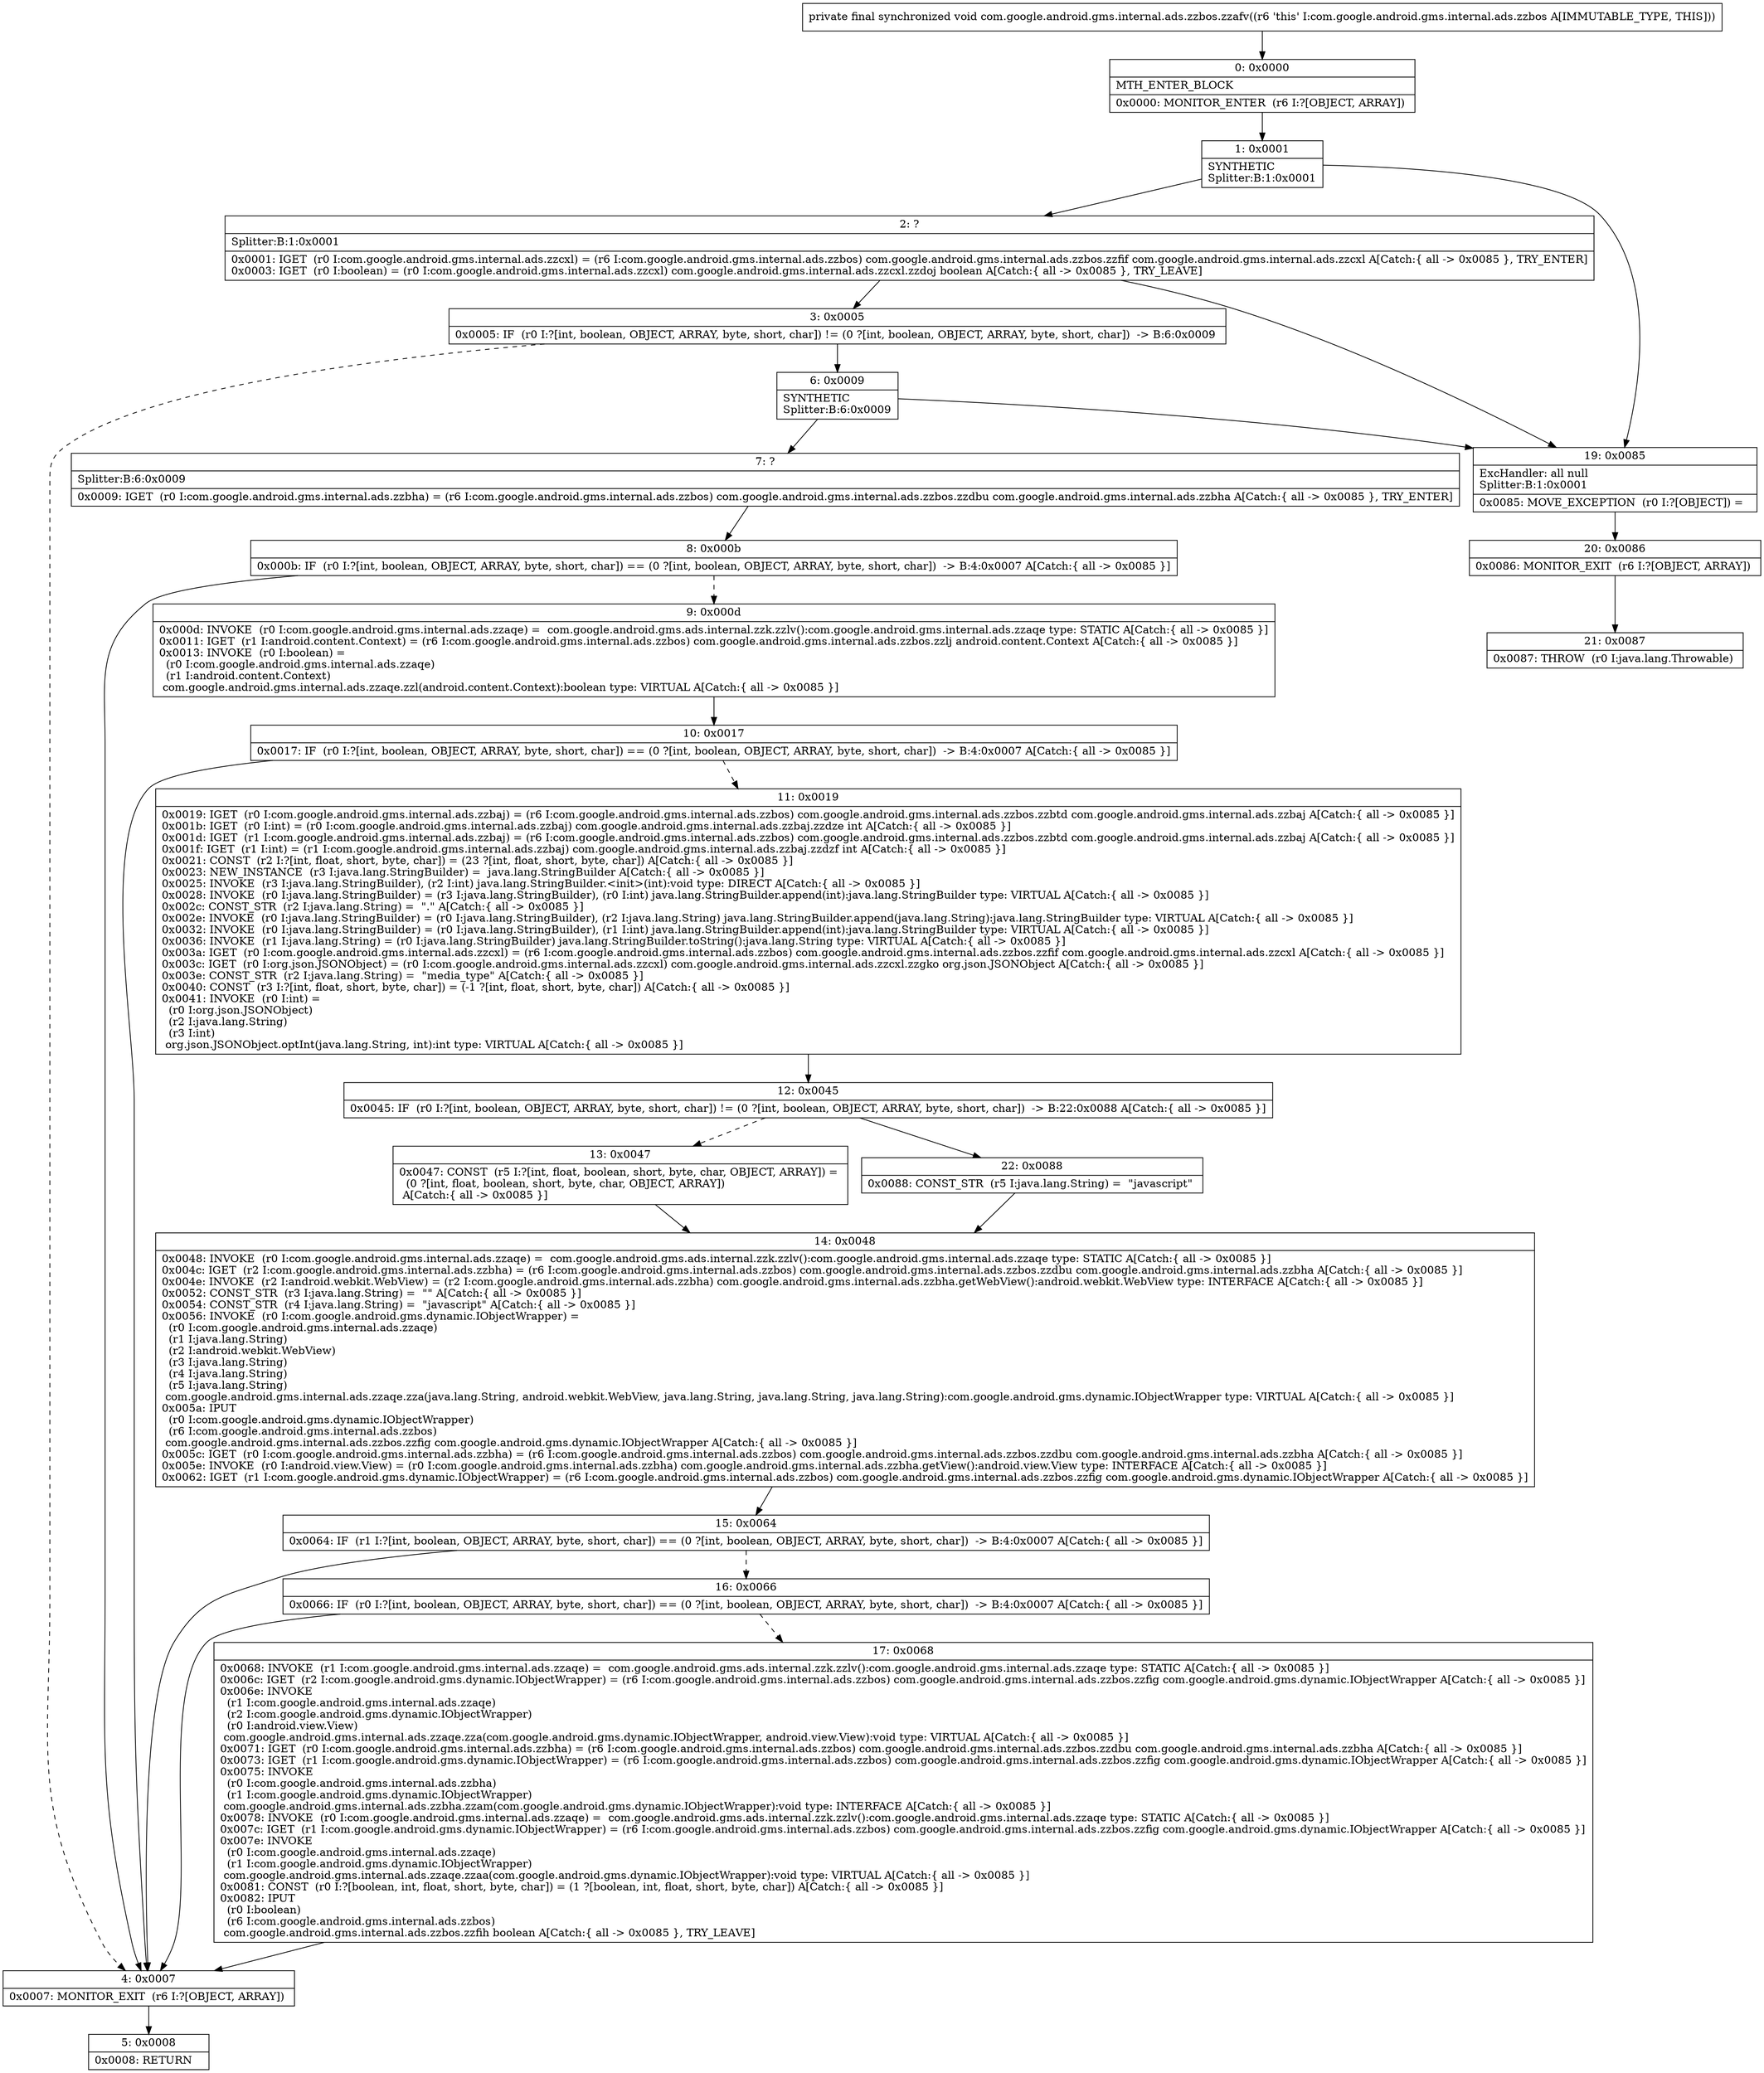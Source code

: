 digraph "CFG forcom.google.android.gms.internal.ads.zzbos.zzafv()V" {
Node_0 [shape=record,label="{0\:\ 0x0000|MTH_ENTER_BLOCK\l|0x0000: MONITOR_ENTER  (r6 I:?[OBJECT, ARRAY]) \l}"];
Node_1 [shape=record,label="{1\:\ 0x0001|SYNTHETIC\lSplitter:B:1:0x0001\l}"];
Node_2 [shape=record,label="{2\:\ ?|Splitter:B:1:0x0001\l|0x0001: IGET  (r0 I:com.google.android.gms.internal.ads.zzcxl) = (r6 I:com.google.android.gms.internal.ads.zzbos) com.google.android.gms.internal.ads.zzbos.zzfif com.google.android.gms.internal.ads.zzcxl A[Catch:\{ all \-\> 0x0085 \}, TRY_ENTER]\l0x0003: IGET  (r0 I:boolean) = (r0 I:com.google.android.gms.internal.ads.zzcxl) com.google.android.gms.internal.ads.zzcxl.zzdoj boolean A[Catch:\{ all \-\> 0x0085 \}, TRY_LEAVE]\l}"];
Node_3 [shape=record,label="{3\:\ 0x0005|0x0005: IF  (r0 I:?[int, boolean, OBJECT, ARRAY, byte, short, char]) != (0 ?[int, boolean, OBJECT, ARRAY, byte, short, char])  \-\> B:6:0x0009 \l}"];
Node_4 [shape=record,label="{4\:\ 0x0007|0x0007: MONITOR_EXIT  (r6 I:?[OBJECT, ARRAY]) \l}"];
Node_5 [shape=record,label="{5\:\ 0x0008|0x0008: RETURN   \l}"];
Node_6 [shape=record,label="{6\:\ 0x0009|SYNTHETIC\lSplitter:B:6:0x0009\l}"];
Node_7 [shape=record,label="{7\:\ ?|Splitter:B:6:0x0009\l|0x0009: IGET  (r0 I:com.google.android.gms.internal.ads.zzbha) = (r6 I:com.google.android.gms.internal.ads.zzbos) com.google.android.gms.internal.ads.zzbos.zzdbu com.google.android.gms.internal.ads.zzbha A[Catch:\{ all \-\> 0x0085 \}, TRY_ENTER]\l}"];
Node_8 [shape=record,label="{8\:\ 0x000b|0x000b: IF  (r0 I:?[int, boolean, OBJECT, ARRAY, byte, short, char]) == (0 ?[int, boolean, OBJECT, ARRAY, byte, short, char])  \-\> B:4:0x0007 A[Catch:\{ all \-\> 0x0085 \}]\l}"];
Node_9 [shape=record,label="{9\:\ 0x000d|0x000d: INVOKE  (r0 I:com.google.android.gms.internal.ads.zzaqe) =  com.google.android.gms.ads.internal.zzk.zzlv():com.google.android.gms.internal.ads.zzaqe type: STATIC A[Catch:\{ all \-\> 0x0085 \}]\l0x0011: IGET  (r1 I:android.content.Context) = (r6 I:com.google.android.gms.internal.ads.zzbos) com.google.android.gms.internal.ads.zzbos.zzlj android.content.Context A[Catch:\{ all \-\> 0x0085 \}]\l0x0013: INVOKE  (r0 I:boolean) = \l  (r0 I:com.google.android.gms.internal.ads.zzaqe)\l  (r1 I:android.content.Context)\l com.google.android.gms.internal.ads.zzaqe.zzl(android.content.Context):boolean type: VIRTUAL A[Catch:\{ all \-\> 0x0085 \}]\l}"];
Node_10 [shape=record,label="{10\:\ 0x0017|0x0017: IF  (r0 I:?[int, boolean, OBJECT, ARRAY, byte, short, char]) == (0 ?[int, boolean, OBJECT, ARRAY, byte, short, char])  \-\> B:4:0x0007 A[Catch:\{ all \-\> 0x0085 \}]\l}"];
Node_11 [shape=record,label="{11\:\ 0x0019|0x0019: IGET  (r0 I:com.google.android.gms.internal.ads.zzbaj) = (r6 I:com.google.android.gms.internal.ads.zzbos) com.google.android.gms.internal.ads.zzbos.zzbtd com.google.android.gms.internal.ads.zzbaj A[Catch:\{ all \-\> 0x0085 \}]\l0x001b: IGET  (r0 I:int) = (r0 I:com.google.android.gms.internal.ads.zzbaj) com.google.android.gms.internal.ads.zzbaj.zzdze int A[Catch:\{ all \-\> 0x0085 \}]\l0x001d: IGET  (r1 I:com.google.android.gms.internal.ads.zzbaj) = (r6 I:com.google.android.gms.internal.ads.zzbos) com.google.android.gms.internal.ads.zzbos.zzbtd com.google.android.gms.internal.ads.zzbaj A[Catch:\{ all \-\> 0x0085 \}]\l0x001f: IGET  (r1 I:int) = (r1 I:com.google.android.gms.internal.ads.zzbaj) com.google.android.gms.internal.ads.zzbaj.zzdzf int A[Catch:\{ all \-\> 0x0085 \}]\l0x0021: CONST  (r2 I:?[int, float, short, byte, char]) = (23 ?[int, float, short, byte, char]) A[Catch:\{ all \-\> 0x0085 \}]\l0x0023: NEW_INSTANCE  (r3 I:java.lang.StringBuilder) =  java.lang.StringBuilder A[Catch:\{ all \-\> 0x0085 \}]\l0x0025: INVOKE  (r3 I:java.lang.StringBuilder), (r2 I:int) java.lang.StringBuilder.\<init\>(int):void type: DIRECT A[Catch:\{ all \-\> 0x0085 \}]\l0x0028: INVOKE  (r0 I:java.lang.StringBuilder) = (r3 I:java.lang.StringBuilder), (r0 I:int) java.lang.StringBuilder.append(int):java.lang.StringBuilder type: VIRTUAL A[Catch:\{ all \-\> 0x0085 \}]\l0x002c: CONST_STR  (r2 I:java.lang.String) =  \".\" A[Catch:\{ all \-\> 0x0085 \}]\l0x002e: INVOKE  (r0 I:java.lang.StringBuilder) = (r0 I:java.lang.StringBuilder), (r2 I:java.lang.String) java.lang.StringBuilder.append(java.lang.String):java.lang.StringBuilder type: VIRTUAL A[Catch:\{ all \-\> 0x0085 \}]\l0x0032: INVOKE  (r0 I:java.lang.StringBuilder) = (r0 I:java.lang.StringBuilder), (r1 I:int) java.lang.StringBuilder.append(int):java.lang.StringBuilder type: VIRTUAL A[Catch:\{ all \-\> 0x0085 \}]\l0x0036: INVOKE  (r1 I:java.lang.String) = (r0 I:java.lang.StringBuilder) java.lang.StringBuilder.toString():java.lang.String type: VIRTUAL A[Catch:\{ all \-\> 0x0085 \}]\l0x003a: IGET  (r0 I:com.google.android.gms.internal.ads.zzcxl) = (r6 I:com.google.android.gms.internal.ads.zzbos) com.google.android.gms.internal.ads.zzbos.zzfif com.google.android.gms.internal.ads.zzcxl A[Catch:\{ all \-\> 0x0085 \}]\l0x003c: IGET  (r0 I:org.json.JSONObject) = (r0 I:com.google.android.gms.internal.ads.zzcxl) com.google.android.gms.internal.ads.zzcxl.zzgko org.json.JSONObject A[Catch:\{ all \-\> 0x0085 \}]\l0x003e: CONST_STR  (r2 I:java.lang.String) =  \"media_type\" A[Catch:\{ all \-\> 0x0085 \}]\l0x0040: CONST  (r3 I:?[int, float, short, byte, char]) = (\-1 ?[int, float, short, byte, char]) A[Catch:\{ all \-\> 0x0085 \}]\l0x0041: INVOKE  (r0 I:int) = \l  (r0 I:org.json.JSONObject)\l  (r2 I:java.lang.String)\l  (r3 I:int)\l org.json.JSONObject.optInt(java.lang.String, int):int type: VIRTUAL A[Catch:\{ all \-\> 0x0085 \}]\l}"];
Node_12 [shape=record,label="{12\:\ 0x0045|0x0045: IF  (r0 I:?[int, boolean, OBJECT, ARRAY, byte, short, char]) != (0 ?[int, boolean, OBJECT, ARRAY, byte, short, char])  \-\> B:22:0x0088 A[Catch:\{ all \-\> 0x0085 \}]\l}"];
Node_13 [shape=record,label="{13\:\ 0x0047|0x0047: CONST  (r5 I:?[int, float, boolean, short, byte, char, OBJECT, ARRAY]) = \l  (0 ?[int, float, boolean, short, byte, char, OBJECT, ARRAY])\l A[Catch:\{ all \-\> 0x0085 \}]\l}"];
Node_14 [shape=record,label="{14\:\ 0x0048|0x0048: INVOKE  (r0 I:com.google.android.gms.internal.ads.zzaqe) =  com.google.android.gms.ads.internal.zzk.zzlv():com.google.android.gms.internal.ads.zzaqe type: STATIC A[Catch:\{ all \-\> 0x0085 \}]\l0x004c: IGET  (r2 I:com.google.android.gms.internal.ads.zzbha) = (r6 I:com.google.android.gms.internal.ads.zzbos) com.google.android.gms.internal.ads.zzbos.zzdbu com.google.android.gms.internal.ads.zzbha A[Catch:\{ all \-\> 0x0085 \}]\l0x004e: INVOKE  (r2 I:android.webkit.WebView) = (r2 I:com.google.android.gms.internal.ads.zzbha) com.google.android.gms.internal.ads.zzbha.getWebView():android.webkit.WebView type: INTERFACE A[Catch:\{ all \-\> 0x0085 \}]\l0x0052: CONST_STR  (r3 I:java.lang.String) =  \"\" A[Catch:\{ all \-\> 0x0085 \}]\l0x0054: CONST_STR  (r4 I:java.lang.String) =  \"javascript\" A[Catch:\{ all \-\> 0x0085 \}]\l0x0056: INVOKE  (r0 I:com.google.android.gms.dynamic.IObjectWrapper) = \l  (r0 I:com.google.android.gms.internal.ads.zzaqe)\l  (r1 I:java.lang.String)\l  (r2 I:android.webkit.WebView)\l  (r3 I:java.lang.String)\l  (r4 I:java.lang.String)\l  (r5 I:java.lang.String)\l com.google.android.gms.internal.ads.zzaqe.zza(java.lang.String, android.webkit.WebView, java.lang.String, java.lang.String, java.lang.String):com.google.android.gms.dynamic.IObjectWrapper type: VIRTUAL A[Catch:\{ all \-\> 0x0085 \}]\l0x005a: IPUT  \l  (r0 I:com.google.android.gms.dynamic.IObjectWrapper)\l  (r6 I:com.google.android.gms.internal.ads.zzbos)\l com.google.android.gms.internal.ads.zzbos.zzfig com.google.android.gms.dynamic.IObjectWrapper A[Catch:\{ all \-\> 0x0085 \}]\l0x005c: IGET  (r0 I:com.google.android.gms.internal.ads.zzbha) = (r6 I:com.google.android.gms.internal.ads.zzbos) com.google.android.gms.internal.ads.zzbos.zzdbu com.google.android.gms.internal.ads.zzbha A[Catch:\{ all \-\> 0x0085 \}]\l0x005e: INVOKE  (r0 I:android.view.View) = (r0 I:com.google.android.gms.internal.ads.zzbha) com.google.android.gms.internal.ads.zzbha.getView():android.view.View type: INTERFACE A[Catch:\{ all \-\> 0x0085 \}]\l0x0062: IGET  (r1 I:com.google.android.gms.dynamic.IObjectWrapper) = (r6 I:com.google.android.gms.internal.ads.zzbos) com.google.android.gms.internal.ads.zzbos.zzfig com.google.android.gms.dynamic.IObjectWrapper A[Catch:\{ all \-\> 0x0085 \}]\l}"];
Node_15 [shape=record,label="{15\:\ 0x0064|0x0064: IF  (r1 I:?[int, boolean, OBJECT, ARRAY, byte, short, char]) == (0 ?[int, boolean, OBJECT, ARRAY, byte, short, char])  \-\> B:4:0x0007 A[Catch:\{ all \-\> 0x0085 \}]\l}"];
Node_16 [shape=record,label="{16\:\ 0x0066|0x0066: IF  (r0 I:?[int, boolean, OBJECT, ARRAY, byte, short, char]) == (0 ?[int, boolean, OBJECT, ARRAY, byte, short, char])  \-\> B:4:0x0007 A[Catch:\{ all \-\> 0x0085 \}]\l}"];
Node_17 [shape=record,label="{17\:\ 0x0068|0x0068: INVOKE  (r1 I:com.google.android.gms.internal.ads.zzaqe) =  com.google.android.gms.ads.internal.zzk.zzlv():com.google.android.gms.internal.ads.zzaqe type: STATIC A[Catch:\{ all \-\> 0x0085 \}]\l0x006c: IGET  (r2 I:com.google.android.gms.dynamic.IObjectWrapper) = (r6 I:com.google.android.gms.internal.ads.zzbos) com.google.android.gms.internal.ads.zzbos.zzfig com.google.android.gms.dynamic.IObjectWrapper A[Catch:\{ all \-\> 0x0085 \}]\l0x006e: INVOKE  \l  (r1 I:com.google.android.gms.internal.ads.zzaqe)\l  (r2 I:com.google.android.gms.dynamic.IObjectWrapper)\l  (r0 I:android.view.View)\l com.google.android.gms.internal.ads.zzaqe.zza(com.google.android.gms.dynamic.IObjectWrapper, android.view.View):void type: VIRTUAL A[Catch:\{ all \-\> 0x0085 \}]\l0x0071: IGET  (r0 I:com.google.android.gms.internal.ads.zzbha) = (r6 I:com.google.android.gms.internal.ads.zzbos) com.google.android.gms.internal.ads.zzbos.zzdbu com.google.android.gms.internal.ads.zzbha A[Catch:\{ all \-\> 0x0085 \}]\l0x0073: IGET  (r1 I:com.google.android.gms.dynamic.IObjectWrapper) = (r6 I:com.google.android.gms.internal.ads.zzbos) com.google.android.gms.internal.ads.zzbos.zzfig com.google.android.gms.dynamic.IObjectWrapper A[Catch:\{ all \-\> 0x0085 \}]\l0x0075: INVOKE  \l  (r0 I:com.google.android.gms.internal.ads.zzbha)\l  (r1 I:com.google.android.gms.dynamic.IObjectWrapper)\l com.google.android.gms.internal.ads.zzbha.zzam(com.google.android.gms.dynamic.IObjectWrapper):void type: INTERFACE A[Catch:\{ all \-\> 0x0085 \}]\l0x0078: INVOKE  (r0 I:com.google.android.gms.internal.ads.zzaqe) =  com.google.android.gms.ads.internal.zzk.zzlv():com.google.android.gms.internal.ads.zzaqe type: STATIC A[Catch:\{ all \-\> 0x0085 \}]\l0x007c: IGET  (r1 I:com.google.android.gms.dynamic.IObjectWrapper) = (r6 I:com.google.android.gms.internal.ads.zzbos) com.google.android.gms.internal.ads.zzbos.zzfig com.google.android.gms.dynamic.IObjectWrapper A[Catch:\{ all \-\> 0x0085 \}]\l0x007e: INVOKE  \l  (r0 I:com.google.android.gms.internal.ads.zzaqe)\l  (r1 I:com.google.android.gms.dynamic.IObjectWrapper)\l com.google.android.gms.internal.ads.zzaqe.zzaa(com.google.android.gms.dynamic.IObjectWrapper):void type: VIRTUAL A[Catch:\{ all \-\> 0x0085 \}]\l0x0081: CONST  (r0 I:?[boolean, int, float, short, byte, char]) = (1 ?[boolean, int, float, short, byte, char]) A[Catch:\{ all \-\> 0x0085 \}]\l0x0082: IPUT  \l  (r0 I:boolean)\l  (r6 I:com.google.android.gms.internal.ads.zzbos)\l com.google.android.gms.internal.ads.zzbos.zzfih boolean A[Catch:\{ all \-\> 0x0085 \}, TRY_LEAVE]\l}"];
Node_19 [shape=record,label="{19\:\ 0x0085|ExcHandler: all null\lSplitter:B:1:0x0001\l|0x0085: MOVE_EXCEPTION  (r0 I:?[OBJECT]) =  \l}"];
Node_20 [shape=record,label="{20\:\ 0x0086|0x0086: MONITOR_EXIT  (r6 I:?[OBJECT, ARRAY]) \l}"];
Node_21 [shape=record,label="{21\:\ 0x0087|0x0087: THROW  (r0 I:java.lang.Throwable) \l}"];
Node_22 [shape=record,label="{22\:\ 0x0088|0x0088: CONST_STR  (r5 I:java.lang.String) =  \"javascript\" \l}"];
MethodNode[shape=record,label="{private final synchronized void com.google.android.gms.internal.ads.zzbos.zzafv((r6 'this' I:com.google.android.gms.internal.ads.zzbos A[IMMUTABLE_TYPE, THIS])) }"];
MethodNode -> Node_0;
Node_0 -> Node_1;
Node_1 -> Node_2;
Node_1 -> Node_19;
Node_2 -> Node_3;
Node_2 -> Node_19;
Node_3 -> Node_4[style=dashed];
Node_3 -> Node_6;
Node_4 -> Node_5;
Node_6 -> Node_7;
Node_6 -> Node_19;
Node_7 -> Node_8;
Node_8 -> Node_4;
Node_8 -> Node_9[style=dashed];
Node_9 -> Node_10;
Node_10 -> Node_4;
Node_10 -> Node_11[style=dashed];
Node_11 -> Node_12;
Node_12 -> Node_13[style=dashed];
Node_12 -> Node_22;
Node_13 -> Node_14;
Node_14 -> Node_15;
Node_15 -> Node_4;
Node_15 -> Node_16[style=dashed];
Node_16 -> Node_4;
Node_16 -> Node_17[style=dashed];
Node_17 -> Node_4;
Node_19 -> Node_20;
Node_20 -> Node_21;
Node_22 -> Node_14;
}

